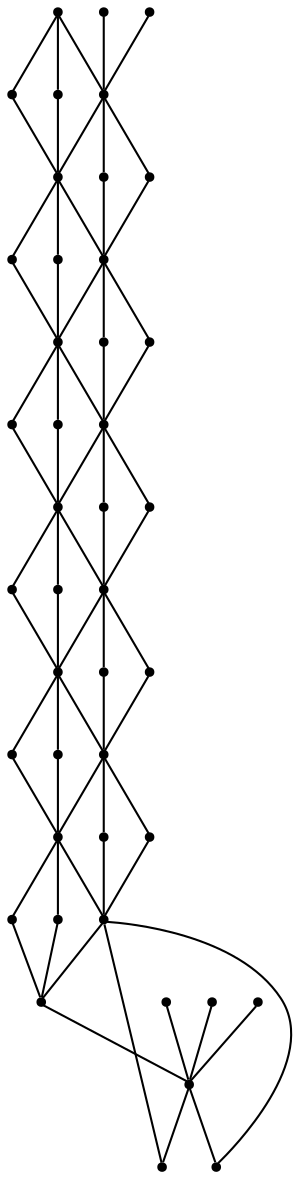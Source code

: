 graph {
  node [shape=point,comment="{\"directed\":false,\"doi\":\"10.1007/978-3-319-50106-2_38\",\"figure\":\"4 (2)\"}"]

  v0 [pos="1612.1953387397725,661.8238701160976"]
  v1 [pos="1531.9356594261303,615.0055875751466"]
  v2 [pos="1531.9356594261303,574.8736405912942"]
  v3 [pos="1531.9356594261303,534.7404615969483"]
  v4 [pos="1531.9356594261303,695.2704592027912"]
  v5 [pos="1531.9356594261303,735.4013808359747"]
  v6 [pos="1531.9356594261303,775.5323024691581"]
  v7 [pos="1491.8001762972385,494.60760054079424"]
  v8 [pos="1491.8001762972385,534.7404615969483"]
  v9 [pos="1491.8001762972385,574.8736405912944"]
  v10 [pos="1451.6687628270793,534.7404615969483"]
  v11 [pos="1451.6687628270793,574.8736405912942"]
  v12 [pos="1451.6687628270793,615.0055875751466"]
  v13 [pos="1411.5363001480277,494.60760054079424"]
  v14 [pos="1411.5363001480277,534.7404615969483"]
  v15 [pos="1411.5363001480282,574.8736405912944"]
  v16 [pos="1371.401866228028,534.7404615969483"]
  v17 [pos="1371.4018662280282,574.8736405912942"]
  v18 [pos="1371.4018662280282,615.0055875751466"]
  v19 [pos="1331.270452757869,494.60760054079424"]
  v20 [pos="1331.270452757869,534.7404615969483"]
  v21 [pos="1331.270452757869,574.8736405912942"]
  v22 [pos="1291.1358916610338,534.7404615969483"]
  v23 [pos="1291.1358916610334,574.8736405912942"]
  v24 [pos="1291.1358916610336,615.0055875751466"]
  v25 [pos="1251.0076258175504,494.60760054079424"]
  v26 [pos="1251.0076258175504,534.7404615969483"]
  v27 [pos="1251.0076258175504,574.8736405912944"]
  v28 [pos="1210.8762123473912,534.7404615969483"]
  v29 [pos="1210.8762123473912,574.8736405912942"]
  v30 [pos="1210.8762123473912,615.0055875751466"]
  v31 [pos="1170.7417784273914,494.60760054079424"]
  v32 [pos="1170.7417784273914,534.7404615969483"]
  v33 [pos="1170.7417784273912,574.8736405912944"]
  v34 [pos="1130.6093157483401,534.7404615969483"]
  v35 [pos="1130.6093157483401,574.8736405912942"]
  v36 [pos="1130.6093157483401,615.0055875751466"]
  v37 [pos="1090.4779022781809,494.60760054079424"]
  v38 [pos="1090.4779022781809,534.7404615969483"]
  v39 [pos="1090.4779022781809,574.8736405912942"]
  v40 [pos="1050.3423555608713,534.7404615969483"]
  v41 [pos="1050.3423555608713,574.8736405912942"]
  v42 [pos="1050.3423555608713,615.0055875751466"]

  v0 -- v1 [id="-1",pos="1612.1953387397725,661.8238701160976 1531.9356594261303,615.0055875751466 1531.9356594261303,615.0055875751466 1531.9356594261303,615.0055875751466"]
  v0 -- v2 [id="-2",pos="1612.1953387397725,661.8238701160976 1531.9356594261303,574.8736405912942 1531.9356594261303,574.8736405912942 1531.9356594261303,574.8736405912942"]
  v42 -- v39 [id="-3",pos="1050.3423555608713,615.0055875751466 1090.4779022781809,574.8736405912942 1090.4779022781809,574.8736405912942 1090.4779022781809,574.8736405912942"]
  v41 -- v39 [id="-4",pos="1050.3423555608713,574.8736405912942 1090.4779022781809,574.8736405912942 1090.4779022781809,574.8736405912942 1090.4779022781809,574.8736405912942"]
  v40 -- v38 [id="-5",pos="1050.3423555608713,534.7404615969483 1090.4779022781809,534.7404615969483 1090.4779022781809,534.7404615969483 1090.4779022781809,534.7404615969483"]
  v40 -- v39 [id="-6",pos="1050.3423555608713,534.7404615969483 1090.4779022781809,574.8736405912942 1090.4779022781809,574.8736405912942 1090.4779022781809,574.8736405912942"]
  v40 -- v37 [id="-7",pos="1050.3423555608713,534.7404615969483 1090.4779022781809,494.60760054079424 1090.4779022781809,494.60760054079424 1090.4779022781809,494.60760054079424"]
  v39 -- v34 [id="-8",pos="1090.4779022781809,574.8736405912942 1130.6093157483401,534.7404615969483 1130.6093157483401,534.7404615969483 1130.6093157483401,534.7404615969483"]
  v39 -- v35 [id="-9",pos="1090.4779022781809,574.8736405912942 1130.6093157483401,574.8736405912942 1130.6093157483401,574.8736405912942 1130.6093157483401,574.8736405912942"]
  v39 -- v36 [id="-10",pos="1090.4779022781809,574.8736405912942 1130.6093157483401,615.0055875751466 1130.6093157483401,615.0055875751466 1130.6093157483401,615.0055875751466"]
  v38 -- v34 [id="-11",pos="1090.4779022781809,534.7404615969483 1130.6093157483401,534.7404615969483 1130.6093157483401,534.7404615969483 1130.6093157483401,534.7404615969483"]
  v37 -- v34 [id="-12",pos="1090.4779022781809,494.60760054079424 1130.6093157483401,534.7404615969483 1130.6093157483401,534.7404615969483 1130.6093157483401,534.7404615969483"]
  v36 -- v33 [id="-13",pos="1130.6093157483401,615.0055875751466 1170.7417784273912,574.8736405912944 1170.7417784273912,574.8736405912944 1170.7417784273912,574.8736405912944"]
  v35 -- v33 [id="-14",pos="1130.6093157483401,574.8736405912942 1170.7417784273912,574.8736405912944 1170.7417784273912,574.8736405912944 1170.7417784273912,574.8736405912944"]
  v34 -- v33 [id="-15",pos="1130.6093157483401,534.7404615969483 1170.7417784273912,574.8736405912944 1170.7417784273912,574.8736405912944 1170.7417784273912,574.8736405912944"]
  v34 -- v32 [id="-16",pos="1130.6093157483401,534.7404615969483 1170.7417784273914,534.7404615969483 1170.7417784273914,534.7404615969483 1170.7417784273914,534.7404615969483"]
  v34 -- v31 [id="-17",pos="1130.6093157483401,534.7404615969483 1170.7417784273914,494.60760054079424 1170.7417784273914,494.60760054079424 1170.7417784273914,494.60760054079424"]
  v33 -- v28 [id="-18",pos="1170.7417784273912,574.8736405912944 1210.8762123473912,534.7404615969483 1210.8762123473912,534.7404615969483 1210.8762123473912,534.7404615969483"]
  v33 -- v30 [id="-19",pos="1170.7417784273912,574.8736405912944 1210.8762123473912,615.0055875751466 1210.8762123473912,615.0055875751466 1210.8762123473912,615.0055875751466"]
  v33 -- v29 [id="-20",pos="1170.7417784273912,574.8736405912944 1210.8762123473912,574.8736405912942 1210.8762123473912,574.8736405912942 1210.8762123473912,574.8736405912942"]
  v32 -- v28 [id="-21",pos="1170.7417784273914,534.7404615969483 1210.8762123473912,534.7404615969483 1210.8762123473912,534.7404615969483 1210.8762123473912,534.7404615969483"]
  v31 -- v28 [id="-22",pos="1170.7417784273914,494.60760054079424 1210.8762123473912,534.7404615969483 1210.8762123473912,534.7404615969483 1210.8762123473912,534.7404615969483"]
  v30 -- v27 [id="-23",pos="1210.8762123473912,615.0055875751466 1251.0076258175504,574.8736405912944 1251.0076258175504,574.8736405912944 1251.0076258175504,574.8736405912944"]
  v29 -- v27 [id="-24",pos="1210.8762123473912,574.8736405912942 1251.0076258175504,574.8736405912944 1251.0076258175504,574.8736405912944 1251.0076258175504,574.8736405912944"]
  v28 -- v25 [id="-25",pos="1210.8762123473912,534.7404615969483 1251.0076258175504,494.60760054079424 1251.0076258175504,494.60760054079424 1251.0076258175504,494.60760054079424"]
  v28 -- v27 [id="-26",pos="1210.8762123473912,534.7404615969483 1251.0076258175504,574.8736405912944 1251.0076258175504,574.8736405912944 1251.0076258175504,574.8736405912944"]
  v28 -- v26 [id="-27",pos="1210.8762123473912,534.7404615969483 1251.0076258175504,534.7404615969483 1251.0076258175504,534.7404615969483 1251.0076258175504,534.7404615969483"]
  v27 -- v23 [id="-28",pos="1251.0076258175504,574.8736405912944 1291.1358916610334,574.8736405912942 1291.1358916610334,574.8736405912942 1291.1358916610334,574.8736405912942"]
  v27 -- v24 [id="-29",pos="1251.0076258175504,574.8736405912944 1291.1358916610336,615.0055875751466 1291.1358916610336,615.0055875751466 1291.1358916610336,615.0055875751466"]
  v27 -- v22 [id="-30",pos="1251.0076258175504,574.8736405912944 1291.1358916610338,534.7404615969483 1291.1358916610338,534.7404615969483 1291.1358916610338,534.7404615969483"]
  v26 -- v22 [id="-31",pos="1251.0076258175504,534.7404615969483 1291.1358916610338,534.7404615969483 1291.1358916610338,534.7404615969483 1291.1358916610338,534.7404615969483"]
  v25 -- v22 [id="-32",pos="1251.0076258175504,494.60760054079424 1291.1358916610338,534.7404615969483 1291.1358916610338,534.7404615969483 1291.1358916610338,534.7404615969483"]
  v24 -- v21 [id="-33",pos="1291.1358916610336,615.0055875751466 1331.270452757869,574.8736405912942 1331.270452757869,574.8736405912942 1331.270452757869,574.8736405912942"]
  v23 -- v21 [id="-34",pos="1291.1358916610334,574.8736405912942 1331.270452757869,574.8736405912942 1331.270452757869,574.8736405912942 1331.270452757869,574.8736405912942"]
  v22 -- v20 [id="-35",pos="1291.1358916610338,534.7404615969483 1331.270452757869,534.7404615969483 1331.270452757869,534.7404615969483 1331.270452757869,534.7404615969483"]
  v22 -- v19 [id="-36",pos="1291.1358916610338,534.7404615969483 1331.270452757869,494.60760054079424 1331.270452757869,494.60760054079424 1331.270452757869,494.60760054079424"]
  v22 -- v21 [id="-37",pos="1291.1358916610338,534.7404615969483 1331.270452757869,574.8736405912942 1331.270452757869,574.8736405912942 1331.270452757869,574.8736405912942"]
  v21 -- v17 [id="-38",pos="1331.270452757869,574.8736405912942 1371.4018662280282,574.8736405912942 1371.4018662280282,574.8736405912942 1371.4018662280282,574.8736405912942"]
  v21 -- v18 [id="-39",pos="1331.270452757869,574.8736405912942 1371.4018662280282,615.0055875751466 1371.4018662280282,615.0055875751466 1371.4018662280282,615.0055875751466"]
  v21 -- v16 [id="-40",pos="1331.270452757869,574.8736405912942 1371.401866228028,534.7404615969483 1371.401866228028,534.7404615969483 1371.401866228028,534.7404615969483"]
  v20 -- v16 [id="-41",pos="1331.270452757869,534.7404615969483 1371.401866228028,534.7404615969483 1371.401866228028,534.7404615969483 1371.401866228028,534.7404615969483"]
  v19 -- v16 [id="-42",pos="1331.270452757869,494.60760054079424 1371.401866228028,534.7404615969483 1371.401866228028,534.7404615969483 1371.401866228028,534.7404615969483"]
  v18 -- v15 [id="-43",pos="1371.4018662280282,615.0055875751466 1411.5363001480282,574.8736405912944 1411.5363001480282,574.8736405912944 1411.5363001480282,574.8736405912944"]
  v17 -- v15 [id="-44",pos="1371.4018662280282,574.8736405912942 1411.5363001480282,574.8736405912944 1411.5363001480282,574.8736405912944 1411.5363001480282,574.8736405912944"]
  v16 -- v13 [id="-45",pos="1371.401866228028,534.7404615969483 1411.5363001480277,494.60760054079424 1411.5363001480277,494.60760054079424 1411.5363001480277,494.60760054079424"]
  v16 -- v14 [id="-46",pos="1371.401866228028,534.7404615969483 1411.5363001480277,534.7404615969483 1411.5363001480277,534.7404615969483 1411.5363001480277,534.7404615969483"]
  v16 -- v15 [id="-47",pos="1371.401866228028,534.7404615969483 1411.5363001480282,574.8736405912944 1411.5363001480282,574.8736405912944 1411.5363001480282,574.8736405912944"]
  v15 -- v10 [id="-48",pos="1411.5363001480282,574.8736405912944 1451.6687628270793,534.7404615969483 1451.6687628270793,534.7404615969483 1451.6687628270793,534.7404615969483"]
  v15 -- v12 [id="-49",pos="1411.5363001480282,574.8736405912944 1451.6687628270793,615.0055875751466 1451.6687628270793,615.0055875751466 1451.6687628270793,615.0055875751466"]
  v15 -- v11 [id="-50",pos="1411.5363001480282,574.8736405912944 1451.6687628270793,574.8736405912942 1451.6687628270793,574.8736405912942 1451.6687628270793,574.8736405912942"]
  v14 -- v10 [id="-51",pos="1411.5363001480277,534.7404615969483 1451.6687628270793,534.7404615969483 1451.6687628270793,534.7404615969483 1451.6687628270793,534.7404615969483"]
  v13 -- v10 [id="-52",pos="1411.5363001480277,494.60760054079424 1451.6687628270793,534.7404615969483 1451.6687628270793,534.7404615969483 1451.6687628270793,534.7404615969483"]
  v12 -- v9 [id="-53",pos="1451.6687628270793,615.0055875751466 1491.8001762972385,574.8736405912944 1491.8001762972385,574.8736405912944 1491.8001762972385,574.8736405912944"]
  v11 -- v9 [id="-54",pos="1451.6687628270793,574.8736405912942 1491.8001762972385,574.8736405912944 1491.8001762972385,574.8736405912944 1491.8001762972385,574.8736405912944"]
  v10 -- v8 [id="-55",pos="1451.6687628270793,534.7404615969483 1491.8001762972385,534.7404615969483 1491.8001762972385,534.7404615969483 1491.8001762972385,534.7404615969483"]
  v10 -- v7 [id="-56",pos="1451.6687628270793,534.7404615969483 1491.8001762972385,494.60760054079424 1491.8001762972385,494.60760054079424 1491.8001762972385,494.60760054079424"]
  v10 -- v9 [id="-57",pos="1451.6687628270793,534.7404615969483 1491.8001762972385,574.8736405912944 1491.8001762972385,574.8736405912944 1491.8001762972385,574.8736405912944"]
  v9 -- v2 [id="-58",pos="1491.8001762972385,574.8736405912944 1531.9356594261303,574.8736405912942 1531.9356594261303,574.8736405912942 1531.9356594261303,574.8736405912942"]
  v9 -- v1 [id="-59",pos="1491.8001762972385,574.8736405912944 1531.9356594261303,615.0055875751466 1531.9356594261303,615.0055875751466 1531.9356594261303,615.0055875751466"]
  v9 -- v3 [id="-60",pos="1491.8001762972385,574.8736405912944 1531.9356594261303,534.7404615969483 1531.9356594261303,534.7404615969483 1531.9356594261303,534.7404615969483"]
  v8 -- v3 [id="-61",pos="1491.8001762972385,534.7404615969483 1531.9356594261303,534.7404615969483 1531.9356594261303,534.7404615969483 1531.9356594261303,534.7404615969483"]
  v7 -- v3 [id="-62",pos="1491.8001762972385,494.60760054079424 1531.9356594261303,534.7404615969483 1531.9356594261303,534.7404615969483 1531.9356594261303,534.7404615969483"]
  v6 -- v0 [id="-63",pos="1531.9356594261303,775.5323024691581 1612.1953387397725,661.8238701160976 1612.1953387397725,661.8238701160976 1612.1953387397725,661.8238701160976"]
  v5 -- v0 [id="-64",pos="1531.9356594261303,735.4013808359747 1612.1953387397725,661.8238701160976 1612.1953387397725,661.8238701160976 1612.1953387397725,661.8238701160976"]
  v4 -- v0 [id="-65",pos="1531.9356594261303,695.2704592027912 1612.1953387397725,661.8238701160976 1612.1953387397725,661.8238701160976 1612.1953387397725,661.8238701160976"]
  v3 -- v0 [id="-66",pos="1531.9356594261303,534.7404615969483 1612.1953387397725,661.8238701160976 1612.1953387397725,661.8238701160976 1612.1953387397725,661.8238701160976"]
}